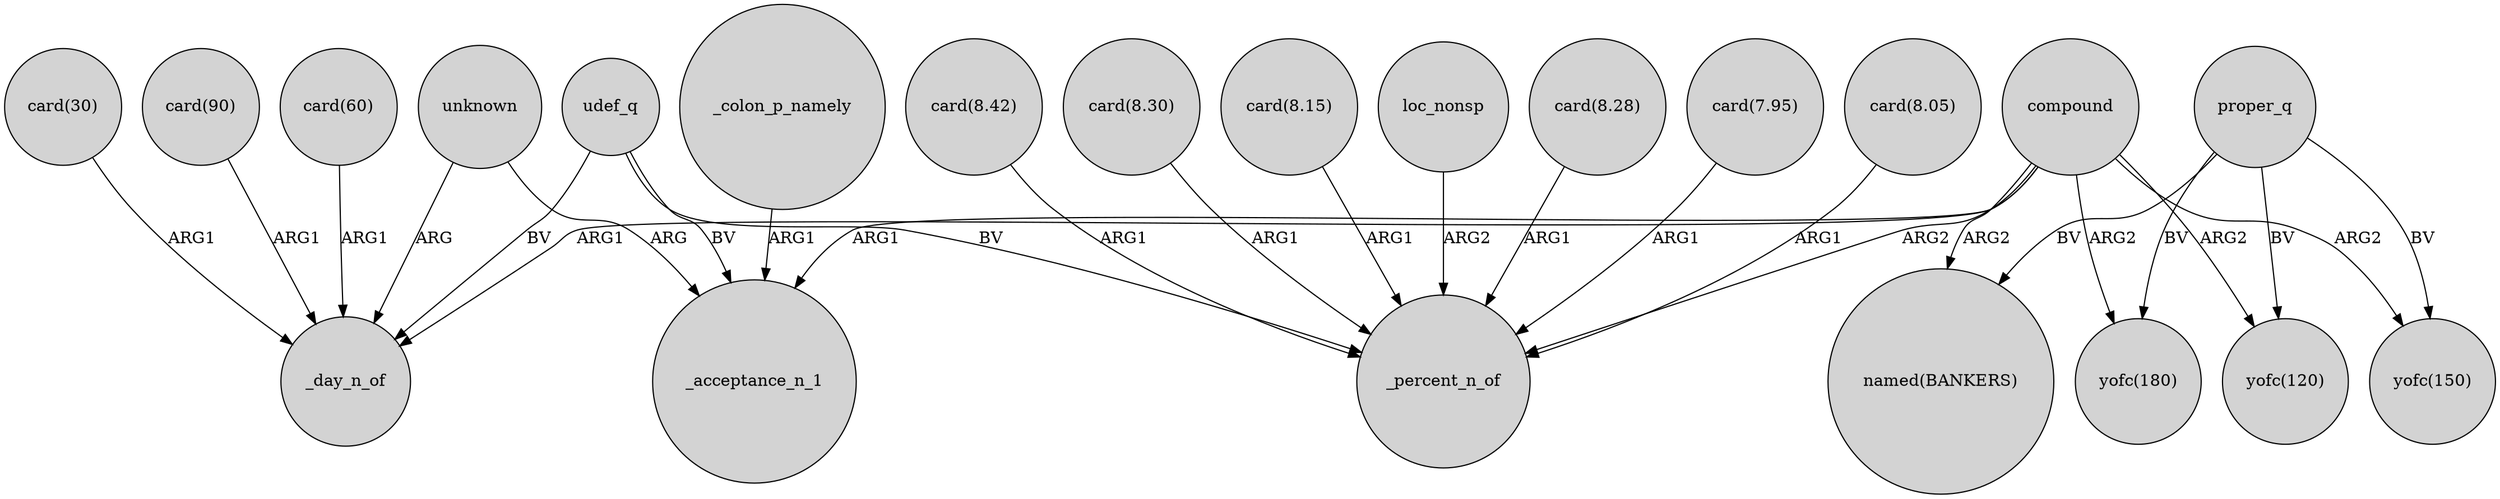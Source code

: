 digraph {
	node [shape=circle style=filled]
	unknown -> _day_n_of [label=ARG]
	compound -> _acceptance_n_1 [label=ARG1]
	"card(8.42)" -> _percent_n_of [label=ARG1]
	proper_q -> "named(BANKERS)" [label=BV]
	compound -> "yofc(180)" [label=ARG2]
	proper_q -> "yofc(180)" [label=BV]
	"card(60)" -> _day_n_of [label=ARG1]
	udef_q -> _day_n_of [label=BV]
	compound -> "yofc(120)" [label=ARG2]
	proper_q -> "yofc(150)" [label=BV]
	compound -> _percent_n_of [label=ARG2]
	"card(8.30)" -> _percent_n_of [label=ARG1]
	_colon_p_namely -> _acceptance_n_1 [label=ARG1]
	compound -> "yofc(150)" [label=ARG2]
	"card(8.15)" -> _percent_n_of [label=ARG1]
	loc_nonsp -> _percent_n_of [label=ARG2]
	"card(90)" -> _day_n_of [label=ARG1]
	compound -> _day_n_of [label=ARG1]
	"card(8.28)" -> _percent_n_of [label=ARG1]
	unknown -> _acceptance_n_1 [label=ARG]
	"card(7.95)" -> _percent_n_of [label=ARG1]
	udef_q -> _percent_n_of [label=BV]
	"card(30)" -> _day_n_of [label=ARG1]
	"card(8.05)" -> _percent_n_of [label=ARG1]
	proper_q -> "yofc(120)" [label=BV]
	udef_q -> _acceptance_n_1 [label=BV]
	compound -> "named(BANKERS)" [label=ARG2]
}
